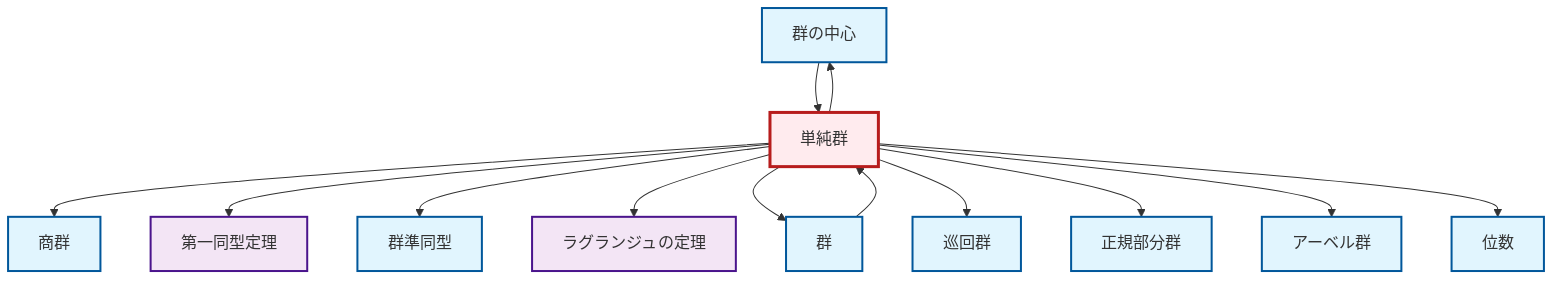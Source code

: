 graph TD
    classDef definition fill:#e1f5fe,stroke:#01579b,stroke-width:2px
    classDef theorem fill:#f3e5f5,stroke:#4a148c,stroke-width:2px
    classDef axiom fill:#fff3e0,stroke:#e65100,stroke-width:2px
    classDef example fill:#e8f5e9,stroke:#1b5e20,stroke-width:2px
    classDef current fill:#ffebee,stroke:#b71c1c,stroke-width:3px
    def-quotient-group["商群"]:::definition
    def-center-of-group["群の中心"]:::definition
    def-cyclic-group["巡回群"]:::definition
    def-normal-subgroup["正規部分群"]:::definition
    def-order["位数"]:::definition
    def-simple-group["単純群"]:::definition
    def-group["群"]:::definition
    thm-lagrange["ラグランジュの定理"]:::theorem
    def-homomorphism["群準同型"]:::definition
    def-abelian-group["アーベル群"]:::definition
    thm-first-isomorphism["第一同型定理"]:::theorem
    def-center-of-group --> def-simple-group
    def-simple-group --> def-center-of-group
    def-simple-group --> def-quotient-group
    def-simple-group --> thm-first-isomorphism
    def-simple-group --> def-homomorphism
    def-simple-group --> thm-lagrange
    def-simple-group --> def-group
    def-simple-group --> def-cyclic-group
    def-simple-group --> def-normal-subgroup
    def-simple-group --> def-abelian-group
    def-simple-group --> def-order
    def-group --> def-simple-group
    class def-simple-group current